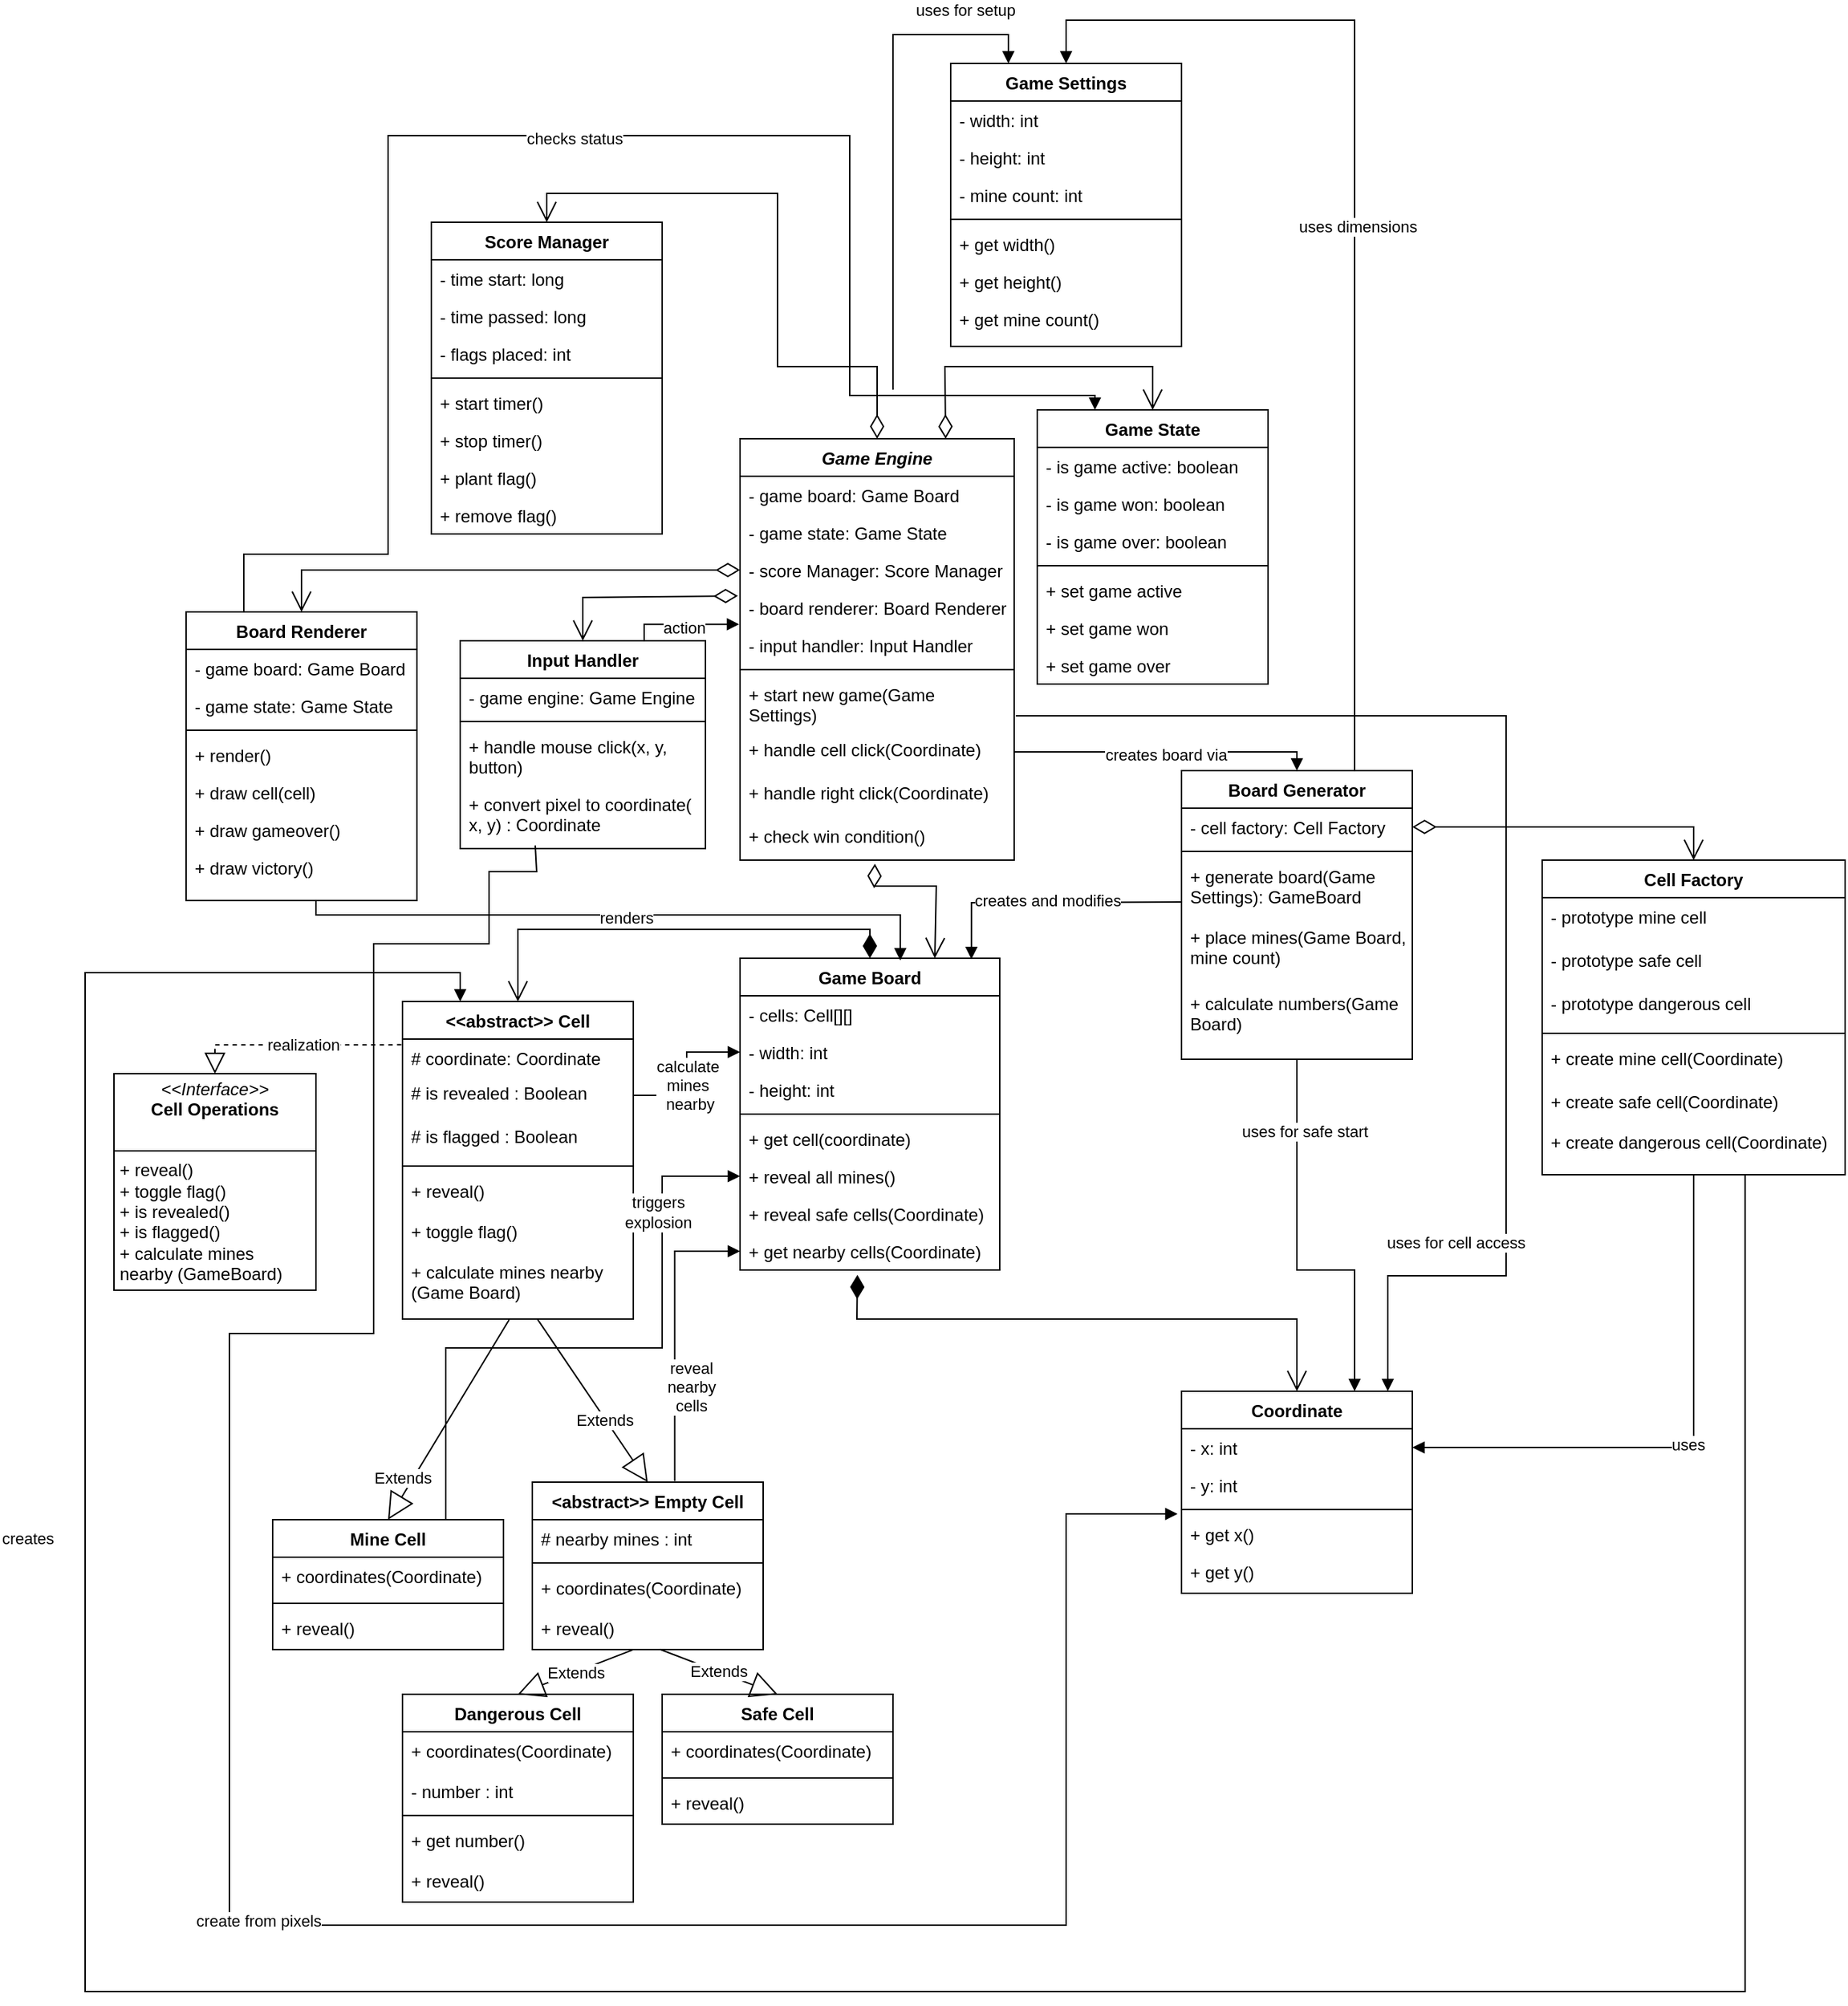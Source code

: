 <mxfile version="28.2.7">
  <diagram id="C5RBs43oDa-KdzZeNtuy" name="Page-1">
    <mxGraphModel dx="2404" dy="883" grid="1" gridSize="10" guides="1" tooltips="1" connect="1" arrows="1" fold="1" page="1" pageScale="1" pageWidth="827" pageHeight="1169" background="#ffffff" math="0" shadow="0">
      <root>
        <mxCell id="WIyWlLk6GJQsqaUBKTNV-0" />
        <mxCell id="WIyWlLk6GJQsqaUBKTNV-1" parent="WIyWlLk6GJQsqaUBKTNV-0" />
        <mxCell id="zkfFHV4jXpPFQw0GAbJ--0" value="Game Engine" style="swimlane;fontStyle=3;align=center;verticalAlign=top;childLayout=stackLayout;horizontal=1;startSize=26;horizontalStack=0;resizeParent=1;resizeLast=0;collapsible=1;marginBottom=0;rounded=0;shadow=0;strokeWidth=1;" parent="WIyWlLk6GJQsqaUBKTNV-1" vertex="1">
          <mxGeometry x="414" y="330" width="190" height="292" as="geometry">
            <mxRectangle x="230" y="140" width="160" height="26" as="alternateBounds" />
          </mxGeometry>
        </mxCell>
        <mxCell id="zkfFHV4jXpPFQw0GAbJ--1" value="- game board: Game Board" style="text;align=left;verticalAlign=top;spacingLeft=4;spacingRight=4;overflow=hidden;rotatable=0;points=[[0,0.5],[1,0.5]];portConstraint=eastwest;" parent="zkfFHV4jXpPFQw0GAbJ--0" vertex="1">
          <mxGeometry y="26" width="190" height="26" as="geometry" />
        </mxCell>
        <mxCell id="zkfFHV4jXpPFQw0GAbJ--2" value="- game state: Game State" style="text;align=left;verticalAlign=top;spacingLeft=4;spacingRight=4;overflow=hidden;rotatable=0;points=[[0,0.5],[1,0.5]];portConstraint=eastwest;rounded=0;shadow=0;html=0;" parent="zkfFHV4jXpPFQw0GAbJ--0" vertex="1">
          <mxGeometry y="52" width="190" height="26" as="geometry" />
        </mxCell>
        <mxCell id="zkfFHV4jXpPFQw0GAbJ--3" value="- score Manager: Score Manager" style="text;align=left;verticalAlign=top;spacingLeft=4;spacingRight=4;overflow=hidden;rotatable=0;points=[[0,0.5],[1,0.5]];portConstraint=eastwest;rounded=0;shadow=0;html=0;" parent="zkfFHV4jXpPFQw0GAbJ--0" vertex="1">
          <mxGeometry y="78" width="190" height="26" as="geometry" />
        </mxCell>
        <mxCell id="9S8VT6qx1uZMwdPPaOd9-127" value="- board renderer: Board Renderer" style="text;align=left;verticalAlign=top;spacingLeft=4;spacingRight=4;overflow=hidden;rotatable=0;points=[[0,0.5],[1,0.5]];portConstraint=eastwest;rounded=0;shadow=0;html=0;" vertex="1" parent="zkfFHV4jXpPFQw0GAbJ--0">
          <mxGeometry y="104" width="190" height="26" as="geometry" />
        </mxCell>
        <mxCell id="9S8VT6qx1uZMwdPPaOd9-128" value="- input handler: Input Handler" style="text;align=left;verticalAlign=top;spacingLeft=4;spacingRight=4;overflow=hidden;rotatable=0;points=[[0,0.5],[1,0.5]];portConstraint=eastwest;rounded=0;shadow=0;html=0;" vertex="1" parent="zkfFHV4jXpPFQw0GAbJ--0">
          <mxGeometry y="130" width="190" height="26" as="geometry" />
        </mxCell>
        <mxCell id="zkfFHV4jXpPFQw0GAbJ--4" value="" style="line;html=1;strokeWidth=1;align=left;verticalAlign=middle;spacingTop=-1;spacingLeft=3;spacingRight=3;rotatable=0;labelPosition=right;points=[];portConstraint=eastwest;" parent="zkfFHV4jXpPFQw0GAbJ--0" vertex="1">
          <mxGeometry y="156" width="190" height="8" as="geometry" />
        </mxCell>
        <mxCell id="zkfFHV4jXpPFQw0GAbJ--5" value="+ start new game(Game &#xa;Settings)" style="text;align=left;verticalAlign=top;spacingLeft=4;spacingRight=4;overflow=hidden;rotatable=0;points=[[0,0.5],[1,0.5]];portConstraint=eastwest;" parent="zkfFHV4jXpPFQw0GAbJ--0" vertex="1">
          <mxGeometry y="164" width="190" height="38" as="geometry" />
        </mxCell>
        <mxCell id="9S8VT6qx1uZMwdPPaOd9-124" value="+ handle cell click(Coordinate)" style="text;align=left;verticalAlign=top;spacingLeft=4;spacingRight=4;overflow=hidden;rotatable=0;points=[[0,0.5],[1,0.5]];portConstraint=eastwest;" vertex="1" parent="zkfFHV4jXpPFQw0GAbJ--0">
          <mxGeometry y="202" width="190" height="30" as="geometry" />
        </mxCell>
        <mxCell id="9S8VT6qx1uZMwdPPaOd9-125" value="+ handle right click(Coordinate)" style="text;align=left;verticalAlign=top;spacingLeft=4;spacingRight=4;overflow=hidden;rotatable=0;points=[[0,0.5],[1,0.5]];portConstraint=eastwest;" vertex="1" parent="zkfFHV4jXpPFQw0GAbJ--0">
          <mxGeometry y="232" width="190" height="30" as="geometry" />
        </mxCell>
        <mxCell id="9S8VT6qx1uZMwdPPaOd9-126" value="+ check win condition()" style="text;align=left;verticalAlign=top;spacingLeft=4;spacingRight=4;overflow=hidden;rotatable=0;points=[[0,0.5],[1,0.5]];portConstraint=eastwest;" vertex="1" parent="zkfFHV4jXpPFQw0GAbJ--0">
          <mxGeometry y="262" width="190" height="30" as="geometry" />
        </mxCell>
        <mxCell id="zkfFHV4jXpPFQw0GAbJ--6" value="&lt;&lt;abstract&gt;&gt; Cell" style="swimlane;fontStyle=1;align=center;verticalAlign=top;childLayout=stackLayout;horizontal=1;startSize=26;horizontalStack=0;resizeParent=1;resizeLast=0;collapsible=1;marginBottom=0;rounded=0;shadow=0;strokeWidth=1;" parent="WIyWlLk6GJQsqaUBKTNV-1" vertex="1">
          <mxGeometry x="180" y="720" width="160" height="220" as="geometry">
            <mxRectangle x="130" y="380" width="160" height="26" as="alternateBounds" />
          </mxGeometry>
        </mxCell>
        <mxCell id="zkfFHV4jXpPFQw0GAbJ--7" value="# coordinate: Coordinate" style="text;align=left;verticalAlign=top;spacingLeft=4;spacingRight=4;overflow=hidden;rotatable=0;points=[[0,0.5],[1,0.5]];portConstraint=eastwest;" parent="zkfFHV4jXpPFQw0GAbJ--6" vertex="1">
          <mxGeometry y="26" width="160" height="24" as="geometry" />
        </mxCell>
        <mxCell id="zkfFHV4jXpPFQw0GAbJ--8" value="# is revealed : Boolean" style="text;align=left;verticalAlign=top;spacingLeft=4;spacingRight=4;overflow=hidden;rotatable=0;points=[[0,0.5],[1,0.5]];portConstraint=eastwest;rounded=0;shadow=0;html=0;" parent="zkfFHV4jXpPFQw0GAbJ--6" vertex="1">
          <mxGeometry y="50" width="160" height="30" as="geometry" />
        </mxCell>
        <mxCell id="9S8VT6qx1uZMwdPPaOd9-115" value="# is flagged : Boolean" style="text;align=left;verticalAlign=top;spacingLeft=4;spacingRight=4;overflow=hidden;rotatable=0;points=[[0,0.5],[1,0.5]];portConstraint=eastwest;rounded=0;shadow=0;html=0;" vertex="1" parent="zkfFHV4jXpPFQw0GAbJ--6">
          <mxGeometry y="80" width="160" height="30" as="geometry" />
        </mxCell>
        <mxCell id="zkfFHV4jXpPFQw0GAbJ--9" value="" style="line;html=1;strokeWidth=1;align=left;verticalAlign=middle;spacingTop=-1;spacingLeft=3;spacingRight=3;rotatable=0;labelPosition=right;points=[];portConstraint=eastwest;" parent="zkfFHV4jXpPFQw0GAbJ--6" vertex="1">
          <mxGeometry y="110" width="160" height="8" as="geometry" />
        </mxCell>
        <mxCell id="zkfFHV4jXpPFQw0GAbJ--11" value="+ reveal()" style="text;align=left;verticalAlign=top;spacingLeft=4;spacingRight=4;overflow=hidden;rotatable=0;points=[[0,0.5],[1,0.5]];portConstraint=eastwest;" parent="zkfFHV4jXpPFQw0GAbJ--6" vertex="1">
          <mxGeometry y="118" width="160" height="28" as="geometry" />
        </mxCell>
        <mxCell id="9S8VT6qx1uZMwdPPaOd9-116" value="+ toggle flag()" style="text;align=left;verticalAlign=top;spacingLeft=4;spacingRight=4;overflow=hidden;rotatable=0;points=[[0,0.5],[1,0.5]];portConstraint=eastwest;" vertex="1" parent="zkfFHV4jXpPFQw0GAbJ--6">
          <mxGeometry y="146" width="160" height="28" as="geometry" />
        </mxCell>
        <mxCell id="9S8VT6qx1uZMwdPPaOd9-117" value="+ calculate mines nearby&#xa;(Game Board)" style="text;align=left;verticalAlign=top;spacingLeft=4;spacingRight=4;overflow=hidden;rotatable=0;points=[[0,0.5],[1,0.5]];portConstraint=eastwest;" vertex="1" parent="zkfFHV4jXpPFQw0GAbJ--6">
          <mxGeometry y="174" width="160" height="46" as="geometry" />
        </mxCell>
        <mxCell id="zkfFHV4jXpPFQw0GAbJ--13" value="&lt;abstract&gt;&gt; Empty Cell" style="swimlane;fontStyle=1;align=center;verticalAlign=top;childLayout=stackLayout;horizontal=1;startSize=26;horizontalStack=0;resizeParent=1;resizeLast=0;collapsible=1;marginBottom=0;rounded=0;shadow=0;strokeWidth=1;" parent="WIyWlLk6GJQsqaUBKTNV-1" vertex="1">
          <mxGeometry x="270" y="1053" width="160" height="116" as="geometry">
            <mxRectangle x="340" y="380" width="170" height="26" as="alternateBounds" />
          </mxGeometry>
        </mxCell>
        <mxCell id="zkfFHV4jXpPFQw0GAbJ--14" value="# nearby mines : int" style="text;align=left;verticalAlign=top;spacingLeft=4;spacingRight=4;overflow=hidden;rotatable=0;points=[[0,0.5],[1,0.5]];portConstraint=eastwest;" parent="zkfFHV4jXpPFQw0GAbJ--13" vertex="1">
          <mxGeometry y="26" width="160" height="26" as="geometry" />
        </mxCell>
        <mxCell id="zkfFHV4jXpPFQw0GAbJ--15" value="" style="line;html=1;strokeWidth=1;align=left;verticalAlign=middle;spacingTop=-1;spacingLeft=3;spacingRight=3;rotatable=0;labelPosition=right;points=[];portConstraint=eastwest;" parent="zkfFHV4jXpPFQw0GAbJ--13" vertex="1">
          <mxGeometry y="52" width="160" height="8" as="geometry" />
        </mxCell>
        <mxCell id="9S8VT6qx1uZMwdPPaOd9-148" value="+ coordinates(Coordinate)" style="text;align=left;verticalAlign=top;spacingLeft=4;spacingRight=4;overflow=hidden;rotatable=0;points=[[0,0.5],[1,0.5]];portConstraint=eastwest;" vertex="1" parent="zkfFHV4jXpPFQw0GAbJ--13">
          <mxGeometry y="60" width="160" height="28" as="geometry" />
        </mxCell>
        <mxCell id="9S8VT6qx1uZMwdPPaOd9-118" value="+ reveal()" style="text;align=left;verticalAlign=top;spacingLeft=4;spacingRight=4;overflow=hidden;rotatable=0;points=[[0,0.5],[1,0.5]];portConstraint=eastwest;" vertex="1" parent="zkfFHV4jXpPFQw0GAbJ--13">
          <mxGeometry y="88" width="160" height="28" as="geometry" />
        </mxCell>
        <mxCell id="zkfFHV4jXpPFQw0GAbJ--17" value="Game Board" style="swimlane;fontStyle=1;align=center;verticalAlign=top;childLayout=stackLayout;horizontal=1;startSize=26;horizontalStack=0;resizeParent=1;resizeLast=0;collapsible=1;marginBottom=0;rounded=0;shadow=0;strokeWidth=1;" parent="WIyWlLk6GJQsqaUBKTNV-1" vertex="1">
          <mxGeometry x="414" y="690" width="180" height="216" as="geometry">
            <mxRectangle x="550" y="140" width="160" height="26" as="alternateBounds" />
          </mxGeometry>
        </mxCell>
        <mxCell id="zkfFHV4jXpPFQw0GAbJ--18" value="- cells: Cell[][]" style="text;align=left;verticalAlign=top;spacingLeft=4;spacingRight=4;overflow=hidden;rotatable=0;points=[[0,0.5],[1,0.5]];portConstraint=eastwest;" parent="zkfFHV4jXpPFQw0GAbJ--17" vertex="1">
          <mxGeometry y="26" width="180" height="26" as="geometry" />
        </mxCell>
        <mxCell id="zkfFHV4jXpPFQw0GAbJ--19" value="- width: int" style="text;align=left;verticalAlign=top;spacingLeft=4;spacingRight=4;overflow=hidden;rotatable=0;points=[[0,0.5],[1,0.5]];portConstraint=eastwest;rounded=0;shadow=0;html=0;" parent="zkfFHV4jXpPFQw0GAbJ--17" vertex="1">
          <mxGeometry y="52" width="180" height="26" as="geometry" />
        </mxCell>
        <mxCell id="zkfFHV4jXpPFQw0GAbJ--20" value="- height: int" style="text;align=left;verticalAlign=top;spacingLeft=4;spacingRight=4;overflow=hidden;rotatable=0;points=[[0,0.5],[1,0.5]];portConstraint=eastwest;rounded=0;shadow=0;html=0;" parent="zkfFHV4jXpPFQw0GAbJ--17" vertex="1">
          <mxGeometry y="78" width="180" height="26" as="geometry" />
        </mxCell>
        <mxCell id="zkfFHV4jXpPFQw0GAbJ--23" value="" style="line;html=1;strokeWidth=1;align=left;verticalAlign=middle;spacingTop=-1;spacingLeft=3;spacingRight=3;rotatable=0;labelPosition=right;points=[];portConstraint=eastwest;" parent="zkfFHV4jXpPFQw0GAbJ--17" vertex="1">
          <mxGeometry y="104" width="180" height="8" as="geometry" />
        </mxCell>
        <mxCell id="zkfFHV4jXpPFQw0GAbJ--22" value="+ get cell(coordinate)" style="text;align=left;verticalAlign=top;spacingLeft=4;spacingRight=4;overflow=hidden;rotatable=0;points=[[0,0.5],[1,0.5]];portConstraint=eastwest;rounded=0;shadow=0;html=0;" parent="zkfFHV4jXpPFQw0GAbJ--17" vertex="1">
          <mxGeometry y="112" width="180" height="26" as="geometry" />
        </mxCell>
        <mxCell id="zkfFHV4jXpPFQw0GAbJ--21" value="+ reveal all mines()" style="text;align=left;verticalAlign=top;spacingLeft=4;spacingRight=4;overflow=hidden;rotatable=0;points=[[0,0.5],[1,0.5]];portConstraint=eastwest;rounded=0;shadow=0;html=0;" parent="zkfFHV4jXpPFQw0GAbJ--17" vertex="1">
          <mxGeometry y="138" width="180" height="26" as="geometry" />
        </mxCell>
        <mxCell id="zkfFHV4jXpPFQw0GAbJ--24" value="+ reveal safe cells(Coordinate)" style="text;align=left;verticalAlign=top;spacingLeft=4;spacingRight=4;overflow=hidden;rotatable=0;points=[[0,0.5],[1,0.5]];portConstraint=eastwest;" parent="zkfFHV4jXpPFQw0GAbJ--17" vertex="1">
          <mxGeometry y="164" width="180" height="26" as="geometry" />
        </mxCell>
        <mxCell id="zkfFHV4jXpPFQw0GAbJ--25" value="+ get nearby cells(Coordinate)" style="text;align=left;verticalAlign=top;spacingLeft=4;spacingRight=4;overflow=hidden;rotatable=0;points=[[0,0.5],[1,0.5]];portConstraint=eastwest;" parent="zkfFHV4jXpPFQw0GAbJ--17" vertex="1">
          <mxGeometry y="190" width="180" height="26" as="geometry" />
        </mxCell>
        <mxCell id="9S8VT6qx1uZMwdPPaOd9-1" value="Dangerous Cell" style="swimlane;fontStyle=1;align=center;verticalAlign=top;childLayout=stackLayout;horizontal=1;startSize=26;horizontalStack=0;resizeParent=1;resizeLast=0;collapsible=1;marginBottom=0;rounded=0;shadow=0;strokeWidth=1;" vertex="1" parent="WIyWlLk6GJQsqaUBKTNV-1">
          <mxGeometry x="180" y="1200" width="160" height="144" as="geometry">
            <mxRectangle x="340" y="380" width="170" height="26" as="alternateBounds" />
          </mxGeometry>
        </mxCell>
        <mxCell id="9S8VT6qx1uZMwdPPaOd9-146" value="+ coordinates(Coordinate)" style="text;align=left;verticalAlign=top;spacingLeft=4;spacingRight=4;overflow=hidden;rotatable=0;points=[[0,0.5],[1,0.5]];portConstraint=eastwest;" vertex="1" parent="9S8VT6qx1uZMwdPPaOd9-1">
          <mxGeometry y="26" width="160" height="28" as="geometry" />
        </mxCell>
        <mxCell id="9S8VT6qx1uZMwdPPaOd9-2" value="- number : int" style="text;align=left;verticalAlign=top;spacingLeft=4;spacingRight=4;overflow=hidden;rotatable=0;points=[[0,0.5],[1,0.5]];portConstraint=eastwest;" vertex="1" parent="9S8VT6qx1uZMwdPPaOd9-1">
          <mxGeometry y="54" width="160" height="26" as="geometry" />
        </mxCell>
        <mxCell id="9S8VT6qx1uZMwdPPaOd9-3" value="" style="line;html=1;strokeWidth=1;align=left;verticalAlign=middle;spacingTop=-1;spacingLeft=3;spacingRight=3;rotatable=0;labelPosition=right;points=[];portConstraint=eastwest;" vertex="1" parent="9S8VT6qx1uZMwdPPaOd9-1">
          <mxGeometry y="80" width="160" height="8" as="geometry" />
        </mxCell>
        <mxCell id="9S8VT6qx1uZMwdPPaOd9-122" value="+ get number()" style="text;align=left;verticalAlign=top;spacingLeft=4;spacingRight=4;overflow=hidden;rotatable=0;points=[[0,0.5],[1,0.5]];portConstraint=eastwest;" vertex="1" parent="9S8VT6qx1uZMwdPPaOd9-1">
          <mxGeometry y="88" width="160" height="28" as="geometry" />
        </mxCell>
        <mxCell id="9S8VT6qx1uZMwdPPaOd9-121" value="+ reveal()" style="text;align=left;verticalAlign=top;spacingLeft=4;spacingRight=4;overflow=hidden;rotatable=0;points=[[0,0.5],[1,0.5]];portConstraint=eastwest;" vertex="1" parent="9S8VT6qx1uZMwdPPaOd9-1">
          <mxGeometry y="116" width="160" height="28" as="geometry" />
        </mxCell>
        <mxCell id="9S8VT6qx1uZMwdPPaOd9-4" value="Mine Cell" style="swimlane;fontStyle=1;align=center;verticalAlign=top;childLayout=stackLayout;horizontal=1;startSize=26;horizontalStack=0;resizeParent=1;resizeLast=0;collapsible=1;marginBottom=0;rounded=0;shadow=0;strokeWidth=1;" vertex="1" parent="WIyWlLk6GJQsqaUBKTNV-1">
          <mxGeometry x="90" y="1079" width="160" height="90" as="geometry">
            <mxRectangle x="340" y="380" width="170" height="26" as="alternateBounds" />
          </mxGeometry>
        </mxCell>
        <mxCell id="9S8VT6qx1uZMwdPPaOd9-147" value="+ coordinates(Coordinate)" style="text;align=left;verticalAlign=top;spacingLeft=4;spacingRight=4;overflow=hidden;rotatable=0;points=[[0,0.5],[1,0.5]];portConstraint=eastwest;" vertex="1" parent="9S8VT6qx1uZMwdPPaOd9-4">
          <mxGeometry y="26" width="160" height="28" as="geometry" />
        </mxCell>
        <mxCell id="9S8VT6qx1uZMwdPPaOd9-6" value="" style="line;html=1;strokeWidth=1;align=left;verticalAlign=middle;spacingTop=-1;spacingLeft=3;spacingRight=3;rotatable=0;labelPosition=right;points=[];portConstraint=eastwest;" vertex="1" parent="9S8VT6qx1uZMwdPPaOd9-4">
          <mxGeometry y="54" width="160" height="8" as="geometry" />
        </mxCell>
        <mxCell id="9S8VT6qx1uZMwdPPaOd9-119" value="+ reveal()" style="text;align=left;verticalAlign=top;spacingLeft=4;spacingRight=4;overflow=hidden;rotatable=0;points=[[0,0.5],[1,0.5]];portConstraint=eastwest;" vertex="1" parent="9S8VT6qx1uZMwdPPaOd9-4">
          <mxGeometry y="62" width="160" height="28" as="geometry" />
        </mxCell>
        <mxCell id="9S8VT6qx1uZMwdPPaOd9-19" value="Game Settings" style="swimlane;fontStyle=1;align=center;verticalAlign=top;childLayout=stackLayout;horizontal=1;startSize=26;horizontalStack=0;resizeParent=1;resizeLast=0;collapsible=1;marginBottom=0;rounded=0;shadow=0;strokeWidth=1;" vertex="1" parent="WIyWlLk6GJQsqaUBKTNV-1">
          <mxGeometry x="560" y="70" width="160" height="196" as="geometry">
            <mxRectangle x="550" y="140" width="160" height="26" as="alternateBounds" />
          </mxGeometry>
        </mxCell>
        <mxCell id="9S8VT6qx1uZMwdPPaOd9-21" value="- width: int" style="text;align=left;verticalAlign=top;spacingLeft=4;spacingRight=4;overflow=hidden;rotatable=0;points=[[0,0.5],[1,0.5]];portConstraint=eastwest;rounded=0;shadow=0;html=0;" vertex="1" parent="9S8VT6qx1uZMwdPPaOd9-19">
          <mxGeometry y="26" width="160" height="26" as="geometry" />
        </mxCell>
        <mxCell id="9S8VT6qx1uZMwdPPaOd9-22" value="- height: int" style="text;align=left;verticalAlign=top;spacingLeft=4;spacingRight=4;overflow=hidden;rotatable=0;points=[[0,0.5],[1,0.5]];portConstraint=eastwest;rounded=0;shadow=0;html=0;" vertex="1" parent="9S8VT6qx1uZMwdPPaOd9-19">
          <mxGeometry y="52" width="160" height="26" as="geometry" />
        </mxCell>
        <mxCell id="9S8VT6qx1uZMwdPPaOd9-23" value="- mine count: int" style="text;align=left;verticalAlign=top;spacingLeft=4;spacingRight=4;overflow=hidden;rotatable=0;points=[[0,0.5],[1,0.5]];portConstraint=eastwest;rounded=0;shadow=0;html=0;" vertex="1" parent="9S8VT6qx1uZMwdPPaOd9-19">
          <mxGeometry y="78" width="160" height="26" as="geometry" />
        </mxCell>
        <mxCell id="9S8VT6qx1uZMwdPPaOd9-25" value="" style="line;html=1;strokeWidth=1;align=left;verticalAlign=middle;spacingTop=-1;spacingLeft=3;spacingRight=3;rotatable=0;labelPosition=right;points=[];portConstraint=eastwest;" vertex="1" parent="9S8VT6qx1uZMwdPPaOd9-19">
          <mxGeometry y="104" width="160" height="8" as="geometry" />
        </mxCell>
        <mxCell id="9S8VT6qx1uZMwdPPaOd9-24" value="+ get width()" style="text;align=left;verticalAlign=top;spacingLeft=4;spacingRight=4;overflow=hidden;rotatable=0;points=[[0,0.5],[1,0.5]];portConstraint=eastwest;rounded=0;shadow=0;html=0;" vertex="1" parent="9S8VT6qx1uZMwdPPaOd9-19">
          <mxGeometry y="112" width="160" height="26" as="geometry" />
        </mxCell>
        <mxCell id="9S8VT6qx1uZMwdPPaOd9-26" value="+ get height()" style="text;align=left;verticalAlign=top;spacingLeft=4;spacingRight=4;overflow=hidden;rotatable=0;points=[[0,0.5],[1,0.5]];portConstraint=eastwest;" vertex="1" parent="9S8VT6qx1uZMwdPPaOd9-19">
          <mxGeometry y="138" width="160" height="26" as="geometry" />
        </mxCell>
        <mxCell id="9S8VT6qx1uZMwdPPaOd9-27" value="+ get mine count()" style="text;align=left;verticalAlign=top;spacingLeft=4;spacingRight=4;overflow=hidden;rotatable=0;points=[[0,0.5],[1,0.5]];portConstraint=eastwest;" vertex="1" parent="9S8VT6qx1uZMwdPPaOd9-19">
          <mxGeometry y="164" width="160" height="26" as="geometry" />
        </mxCell>
        <mxCell id="9S8VT6qx1uZMwdPPaOd9-37" value="Score Manager" style="swimlane;fontStyle=1;align=center;verticalAlign=top;childLayout=stackLayout;horizontal=1;startSize=26;horizontalStack=0;resizeParent=1;resizeLast=0;collapsible=1;marginBottom=0;rounded=0;shadow=0;strokeWidth=1;" vertex="1" parent="WIyWlLk6GJQsqaUBKTNV-1">
          <mxGeometry x="200" y="180" width="160" height="216" as="geometry">
            <mxRectangle x="550" y="140" width="160" height="26" as="alternateBounds" />
          </mxGeometry>
        </mxCell>
        <mxCell id="9S8VT6qx1uZMwdPPaOd9-39" value="- time start: long" style="text;align=left;verticalAlign=top;spacingLeft=4;spacingRight=4;overflow=hidden;rotatable=0;points=[[0,0.5],[1,0.5]];portConstraint=eastwest;rounded=0;shadow=0;html=0;" vertex="1" parent="9S8VT6qx1uZMwdPPaOd9-37">
          <mxGeometry y="26" width="160" height="26" as="geometry" />
        </mxCell>
        <mxCell id="9S8VT6qx1uZMwdPPaOd9-41" value="- time passed: long" style="text;align=left;verticalAlign=top;spacingLeft=4;spacingRight=4;overflow=hidden;rotatable=0;points=[[0,0.5],[1,0.5]];portConstraint=eastwest;rounded=0;shadow=0;html=0;" vertex="1" parent="9S8VT6qx1uZMwdPPaOd9-37">
          <mxGeometry y="52" width="160" height="26" as="geometry" />
        </mxCell>
        <mxCell id="9S8VT6qx1uZMwdPPaOd9-40" value="- flags placed: int" style="text;align=left;verticalAlign=top;spacingLeft=4;spacingRight=4;overflow=hidden;rotatable=0;points=[[0,0.5],[1,0.5]];portConstraint=eastwest;rounded=0;shadow=0;html=0;" vertex="1" parent="9S8VT6qx1uZMwdPPaOd9-37">
          <mxGeometry y="78" width="160" height="26" as="geometry" />
        </mxCell>
        <mxCell id="9S8VT6qx1uZMwdPPaOd9-43" value="" style="line;html=1;strokeWidth=1;align=left;verticalAlign=middle;spacingTop=-1;spacingLeft=3;spacingRight=3;rotatable=0;labelPosition=right;points=[];portConstraint=eastwest;" vertex="1" parent="9S8VT6qx1uZMwdPPaOd9-37">
          <mxGeometry y="104" width="160" height="8" as="geometry" />
        </mxCell>
        <mxCell id="9S8VT6qx1uZMwdPPaOd9-42" value="+ start timer()" style="text;align=left;verticalAlign=top;spacingLeft=4;spacingRight=4;overflow=hidden;rotatable=0;points=[[0,0.5],[1,0.5]];portConstraint=eastwest;rounded=0;shadow=0;html=0;" vertex="1" parent="9S8VT6qx1uZMwdPPaOd9-37">
          <mxGeometry y="112" width="160" height="26" as="geometry" />
        </mxCell>
        <mxCell id="9S8VT6qx1uZMwdPPaOd9-44" value="+ stop timer()" style="text;align=left;verticalAlign=top;spacingLeft=4;spacingRight=4;overflow=hidden;rotatable=0;points=[[0,0.5],[1,0.5]];portConstraint=eastwest;" vertex="1" parent="9S8VT6qx1uZMwdPPaOd9-37">
          <mxGeometry y="138" width="160" height="26" as="geometry" />
        </mxCell>
        <mxCell id="9S8VT6qx1uZMwdPPaOd9-45" value="+ plant flag()" style="text;align=left;verticalAlign=top;spacingLeft=4;spacingRight=4;overflow=hidden;rotatable=0;points=[[0,0.5],[1,0.5]];portConstraint=eastwest;" vertex="1" parent="9S8VT6qx1uZMwdPPaOd9-37">
          <mxGeometry y="164" width="160" height="26" as="geometry" />
        </mxCell>
        <mxCell id="9S8VT6qx1uZMwdPPaOd9-129" value="+ remove flag()" style="text;align=left;verticalAlign=top;spacingLeft=4;spacingRight=4;overflow=hidden;rotatable=0;points=[[0,0.5],[1,0.5]];portConstraint=eastwest;" vertex="1" parent="9S8VT6qx1uZMwdPPaOd9-37">
          <mxGeometry y="190" width="160" height="26" as="geometry" />
        </mxCell>
        <mxCell id="9S8VT6qx1uZMwdPPaOd9-46" value="Board Renderer" style="swimlane;fontStyle=1;align=center;verticalAlign=top;childLayout=stackLayout;horizontal=1;startSize=26;horizontalStack=0;resizeParent=1;resizeLast=0;collapsible=1;marginBottom=0;rounded=0;shadow=0;strokeWidth=1;" vertex="1" parent="WIyWlLk6GJQsqaUBKTNV-1">
          <mxGeometry x="30" y="450" width="160" height="200" as="geometry">
            <mxRectangle x="550" y="140" width="160" height="26" as="alternateBounds" />
          </mxGeometry>
        </mxCell>
        <mxCell id="9S8VT6qx1uZMwdPPaOd9-47" value="- game board: Game Board" style="text;align=left;verticalAlign=top;spacingLeft=4;spacingRight=4;overflow=hidden;rotatable=0;points=[[0,0.5],[1,0.5]];portConstraint=eastwest;" vertex="1" parent="9S8VT6qx1uZMwdPPaOd9-46">
          <mxGeometry y="26" width="160" height="26" as="geometry" />
        </mxCell>
        <mxCell id="9S8VT6qx1uZMwdPPaOd9-48" value="- game state: Game State" style="text;align=left;verticalAlign=top;spacingLeft=4;spacingRight=4;overflow=hidden;rotatable=0;points=[[0,0.5],[1,0.5]];portConstraint=eastwest;rounded=0;shadow=0;html=0;" vertex="1" parent="9S8VT6qx1uZMwdPPaOd9-46">
          <mxGeometry y="52" width="160" height="26" as="geometry" />
        </mxCell>
        <mxCell id="9S8VT6qx1uZMwdPPaOd9-52" value="" style="line;html=1;strokeWidth=1;align=left;verticalAlign=middle;spacingTop=-1;spacingLeft=3;spacingRight=3;rotatable=0;labelPosition=right;points=[];portConstraint=eastwest;" vertex="1" parent="9S8VT6qx1uZMwdPPaOd9-46">
          <mxGeometry y="78" width="160" height="8" as="geometry" />
        </mxCell>
        <mxCell id="9S8VT6qx1uZMwdPPaOd9-50" value="+ render()" style="text;align=left;verticalAlign=top;spacingLeft=4;spacingRight=4;overflow=hidden;rotatable=0;points=[[0,0.5],[1,0.5]];portConstraint=eastwest;rounded=0;shadow=0;html=0;" vertex="1" parent="9S8VT6qx1uZMwdPPaOd9-46">
          <mxGeometry y="86" width="160" height="26" as="geometry" />
        </mxCell>
        <mxCell id="9S8VT6qx1uZMwdPPaOd9-49" value="+ draw cell(cell)" style="text;align=left;verticalAlign=top;spacingLeft=4;spacingRight=4;overflow=hidden;rotatable=0;points=[[0,0.5],[1,0.5]];portConstraint=eastwest;rounded=0;shadow=0;html=0;" vertex="1" parent="9S8VT6qx1uZMwdPPaOd9-46">
          <mxGeometry y="112" width="160" height="26" as="geometry" />
        </mxCell>
        <mxCell id="9S8VT6qx1uZMwdPPaOd9-53" value="+ draw gameover()" style="text;align=left;verticalAlign=top;spacingLeft=4;spacingRight=4;overflow=hidden;rotatable=0;points=[[0,0.5],[1,0.5]];portConstraint=eastwest;" vertex="1" parent="9S8VT6qx1uZMwdPPaOd9-46">
          <mxGeometry y="138" width="160" height="26" as="geometry" />
        </mxCell>
        <mxCell id="9S8VT6qx1uZMwdPPaOd9-54" value="+ draw victory()" style="text;align=left;verticalAlign=top;spacingLeft=4;spacingRight=4;overflow=hidden;rotatable=0;points=[[0,0.5],[1,0.5]];portConstraint=eastwest;" vertex="1" parent="9S8VT6qx1uZMwdPPaOd9-46">
          <mxGeometry y="164" width="160" height="26" as="geometry" />
        </mxCell>
        <mxCell id="9S8VT6qx1uZMwdPPaOd9-55" value="Input Handler" style="swimlane;fontStyle=1;align=center;verticalAlign=top;childLayout=stackLayout;horizontal=1;startSize=26;horizontalStack=0;resizeParent=1;resizeLast=0;collapsible=1;marginBottom=0;rounded=0;shadow=0;strokeWidth=1;" vertex="1" parent="WIyWlLk6GJQsqaUBKTNV-1">
          <mxGeometry x="220" y="470" width="170" height="144" as="geometry">
            <mxRectangle x="550" y="140" width="160" height="26" as="alternateBounds" />
          </mxGeometry>
        </mxCell>
        <mxCell id="9S8VT6qx1uZMwdPPaOd9-56" value="- game engine: Game Engine" style="text;align=left;verticalAlign=top;spacingLeft=4;spacingRight=4;overflow=hidden;rotatable=0;points=[[0,0.5],[1,0.5]];portConstraint=eastwest;" vertex="1" parent="9S8VT6qx1uZMwdPPaOd9-55">
          <mxGeometry y="26" width="170" height="26" as="geometry" />
        </mxCell>
        <mxCell id="9S8VT6qx1uZMwdPPaOd9-61" value="" style="line;html=1;strokeWidth=1;align=left;verticalAlign=middle;spacingTop=-1;spacingLeft=3;spacingRight=3;rotatable=0;labelPosition=right;points=[];portConstraint=eastwest;" vertex="1" parent="9S8VT6qx1uZMwdPPaOd9-55">
          <mxGeometry y="52" width="170" height="8" as="geometry" />
        </mxCell>
        <mxCell id="9S8VT6qx1uZMwdPPaOd9-60" value="+ handle mouse click(x, y, &#xa;button)" style="text;align=left;verticalAlign=top;spacingLeft=4;spacingRight=4;overflow=hidden;rotatable=0;points=[[0,0.5],[1,0.5]];portConstraint=eastwest;rounded=0;shadow=0;html=0;" vertex="1" parent="9S8VT6qx1uZMwdPPaOd9-55">
          <mxGeometry y="60" width="170" height="40" as="geometry" />
        </mxCell>
        <mxCell id="9S8VT6qx1uZMwdPPaOd9-59" value="+ convert pixel to coordinate(&#xa;x, y) : Coordinate" style="text;align=left;verticalAlign=top;spacingLeft=4;spacingRight=4;overflow=hidden;rotatable=0;points=[[0,0.5],[1,0.5]];portConstraint=eastwest;rounded=0;shadow=0;html=0;" vertex="1" parent="9S8VT6qx1uZMwdPPaOd9-55">
          <mxGeometry y="100" width="170" height="40" as="geometry" />
        </mxCell>
        <mxCell id="9S8VT6qx1uZMwdPPaOd9-83" value="Safe Cell" style="swimlane;fontStyle=1;align=center;verticalAlign=top;childLayout=stackLayout;horizontal=1;startSize=26;horizontalStack=0;resizeParent=1;resizeLast=0;collapsible=1;marginBottom=0;rounded=0;shadow=0;strokeWidth=1;" vertex="1" parent="WIyWlLk6GJQsqaUBKTNV-1">
          <mxGeometry x="360" y="1200" width="160" height="90" as="geometry">
            <mxRectangle x="340" y="380" width="170" height="26" as="alternateBounds" />
          </mxGeometry>
        </mxCell>
        <mxCell id="9S8VT6qx1uZMwdPPaOd9-145" value="+ coordinates(Coordinate)" style="text;align=left;verticalAlign=top;spacingLeft=4;spacingRight=4;overflow=hidden;rotatable=0;points=[[0,0.5],[1,0.5]];portConstraint=eastwest;" vertex="1" parent="9S8VT6qx1uZMwdPPaOd9-83">
          <mxGeometry y="26" width="160" height="28" as="geometry" />
        </mxCell>
        <mxCell id="9S8VT6qx1uZMwdPPaOd9-85" value="" style="line;html=1;strokeWidth=1;align=left;verticalAlign=middle;spacingTop=-1;spacingLeft=3;spacingRight=3;rotatable=0;labelPosition=right;points=[];portConstraint=eastwest;" vertex="1" parent="9S8VT6qx1uZMwdPPaOd9-83">
          <mxGeometry y="54" width="160" height="8" as="geometry" />
        </mxCell>
        <mxCell id="9S8VT6qx1uZMwdPPaOd9-120" value="+ reveal()" style="text;align=left;verticalAlign=top;spacingLeft=4;spacingRight=4;overflow=hidden;rotatable=0;points=[[0,0.5],[1,0.5]];portConstraint=eastwest;" vertex="1" parent="9S8VT6qx1uZMwdPPaOd9-83">
          <mxGeometry y="62" width="160" height="28" as="geometry" />
        </mxCell>
        <mxCell id="9S8VT6qx1uZMwdPPaOd9-88" value="Board Generator" style="swimlane;fontStyle=1;align=center;verticalAlign=top;childLayout=stackLayout;horizontal=1;startSize=26;horizontalStack=0;resizeParent=1;resizeLast=0;collapsible=1;marginBottom=0;rounded=0;shadow=0;strokeWidth=1;" vertex="1" parent="WIyWlLk6GJQsqaUBKTNV-1">
          <mxGeometry x="720" y="560" width="160" height="200" as="geometry">
            <mxRectangle x="550" y="140" width="160" height="26" as="alternateBounds" />
          </mxGeometry>
        </mxCell>
        <mxCell id="9S8VT6qx1uZMwdPPaOd9-89" value="- cell factory: Cell Factory" style="text;align=left;verticalAlign=top;spacingLeft=4;spacingRight=4;overflow=hidden;rotatable=0;points=[[0,0.5],[1,0.5]];portConstraint=eastwest;" vertex="1" parent="9S8VT6qx1uZMwdPPaOd9-88">
          <mxGeometry y="26" width="160" height="26" as="geometry" />
        </mxCell>
        <mxCell id="9S8VT6qx1uZMwdPPaOd9-94" value="" style="line;html=1;strokeWidth=1;align=left;verticalAlign=middle;spacingTop=-1;spacingLeft=3;spacingRight=3;rotatable=0;labelPosition=right;points=[];portConstraint=eastwest;" vertex="1" parent="9S8VT6qx1uZMwdPPaOd9-88">
          <mxGeometry y="52" width="160" height="8" as="geometry" />
        </mxCell>
        <mxCell id="9S8VT6qx1uZMwdPPaOd9-95" value="+ generate board(Game&#xa;Settings): GameBoard" style="text;align=left;verticalAlign=top;spacingLeft=4;spacingRight=4;overflow=hidden;rotatable=0;points=[[0,0.5],[1,0.5]];portConstraint=eastwest;" vertex="1" parent="9S8VT6qx1uZMwdPPaOd9-88">
          <mxGeometry y="60" width="160" height="42" as="geometry" />
        </mxCell>
        <mxCell id="9S8VT6qx1uZMwdPPaOd9-96" value="+ place mines(Game Board,&#xa;mine count)" style="text;align=left;verticalAlign=top;spacingLeft=4;spacingRight=4;overflow=hidden;rotatable=0;points=[[0,0.5],[1,0.5]];portConstraint=eastwest;" vertex="1" parent="9S8VT6qx1uZMwdPPaOd9-88">
          <mxGeometry y="102" width="160" height="46" as="geometry" />
        </mxCell>
        <mxCell id="9S8VT6qx1uZMwdPPaOd9-131" value="+ calculate numbers(Game&#xa;Board)" style="text;align=left;verticalAlign=top;spacingLeft=4;spacingRight=4;overflow=hidden;rotatable=0;points=[[0,0.5],[1,0.5]];portConstraint=eastwest;" vertex="1" parent="9S8VT6qx1uZMwdPPaOd9-88">
          <mxGeometry y="148" width="160" height="36" as="geometry" />
        </mxCell>
        <mxCell id="9S8VT6qx1uZMwdPPaOd9-97" value="Game State" style="swimlane;fontStyle=1;align=center;verticalAlign=top;childLayout=stackLayout;horizontal=1;startSize=26;horizontalStack=0;resizeParent=1;resizeLast=0;collapsible=1;marginBottom=0;rounded=0;shadow=0;strokeWidth=1;" vertex="1" parent="WIyWlLk6GJQsqaUBKTNV-1">
          <mxGeometry x="620" y="310" width="160" height="190" as="geometry">
            <mxRectangle x="550" y="140" width="160" height="26" as="alternateBounds" />
          </mxGeometry>
        </mxCell>
        <mxCell id="9S8VT6qx1uZMwdPPaOd9-98" value="- is game active: boolean" style="text;align=left;verticalAlign=top;spacingLeft=4;spacingRight=4;overflow=hidden;rotatable=0;points=[[0,0.5],[1,0.5]];portConstraint=eastwest;" vertex="1" parent="9S8VT6qx1uZMwdPPaOd9-97">
          <mxGeometry y="26" width="160" height="26" as="geometry" />
        </mxCell>
        <mxCell id="9S8VT6qx1uZMwdPPaOd9-99" value="- is game won: boolean" style="text;align=left;verticalAlign=top;spacingLeft=4;spacingRight=4;overflow=hidden;rotatable=0;points=[[0,0.5],[1,0.5]];portConstraint=eastwest;rounded=0;shadow=0;html=0;" vertex="1" parent="9S8VT6qx1uZMwdPPaOd9-97">
          <mxGeometry y="52" width="160" height="26" as="geometry" />
        </mxCell>
        <mxCell id="9S8VT6qx1uZMwdPPaOd9-100" value="- is game over: boolean" style="text;align=left;verticalAlign=top;spacingLeft=4;spacingRight=4;overflow=hidden;rotatable=0;points=[[0,0.5],[1,0.5]];portConstraint=eastwest;rounded=0;shadow=0;html=0;" vertex="1" parent="9S8VT6qx1uZMwdPPaOd9-97">
          <mxGeometry y="78" width="160" height="26" as="geometry" />
        </mxCell>
        <mxCell id="9S8VT6qx1uZMwdPPaOd9-103" value="" style="line;html=1;strokeWidth=1;align=left;verticalAlign=middle;spacingTop=-1;spacingLeft=3;spacingRight=3;rotatable=0;labelPosition=right;points=[];portConstraint=eastwest;" vertex="1" parent="9S8VT6qx1uZMwdPPaOd9-97">
          <mxGeometry y="104" width="160" height="8" as="geometry" />
        </mxCell>
        <mxCell id="9S8VT6qx1uZMwdPPaOd9-102" value="+ set game active" style="text;align=left;verticalAlign=top;spacingLeft=4;spacingRight=4;overflow=hidden;rotatable=0;points=[[0,0.5],[1,0.5]];portConstraint=eastwest;rounded=0;shadow=0;html=0;" vertex="1" parent="9S8VT6qx1uZMwdPPaOd9-97">
          <mxGeometry y="112" width="160" height="26" as="geometry" />
        </mxCell>
        <mxCell id="9S8VT6qx1uZMwdPPaOd9-101" value="+ set game won" style="text;align=left;verticalAlign=top;spacingLeft=4;spacingRight=4;overflow=hidden;rotatable=0;points=[[0,0.5],[1,0.5]];portConstraint=eastwest;rounded=0;shadow=0;html=0;" vertex="1" parent="9S8VT6qx1uZMwdPPaOd9-97">
          <mxGeometry y="138" width="160" height="26" as="geometry" />
        </mxCell>
        <mxCell id="9S8VT6qx1uZMwdPPaOd9-104" value="+ set game over" style="text;align=left;verticalAlign=top;spacingLeft=4;spacingRight=4;overflow=hidden;rotatable=0;points=[[0,0.5],[1,0.5]];portConstraint=eastwest;" vertex="1" parent="9S8VT6qx1uZMwdPPaOd9-97">
          <mxGeometry y="164" width="160" height="26" as="geometry" />
        </mxCell>
        <mxCell id="9S8VT6qx1uZMwdPPaOd9-106" value="Coordinate" style="swimlane;fontStyle=1;align=center;verticalAlign=top;childLayout=stackLayout;horizontal=1;startSize=26;horizontalStack=0;resizeParent=1;resizeLast=0;collapsible=1;marginBottom=0;rounded=0;shadow=0;strokeWidth=1;" vertex="1" parent="WIyWlLk6GJQsqaUBKTNV-1">
          <mxGeometry x="720" y="990" width="160" height="140" as="geometry">
            <mxRectangle x="550" y="140" width="160" height="26" as="alternateBounds" />
          </mxGeometry>
        </mxCell>
        <mxCell id="9S8VT6qx1uZMwdPPaOd9-107" value="- x: int" style="text;align=left;verticalAlign=top;spacingLeft=4;spacingRight=4;overflow=hidden;rotatable=0;points=[[0,0.5],[1,0.5]];portConstraint=eastwest;" vertex="1" parent="9S8VT6qx1uZMwdPPaOd9-106">
          <mxGeometry y="26" width="160" height="26" as="geometry" />
        </mxCell>
        <mxCell id="9S8VT6qx1uZMwdPPaOd9-108" value="- y: int" style="text;align=left;verticalAlign=top;spacingLeft=4;spacingRight=4;overflow=hidden;rotatable=0;points=[[0,0.5],[1,0.5]];portConstraint=eastwest;rounded=0;shadow=0;html=0;" vertex="1" parent="9S8VT6qx1uZMwdPPaOd9-106">
          <mxGeometry y="52" width="160" height="26" as="geometry" />
        </mxCell>
        <mxCell id="9S8VT6qx1uZMwdPPaOd9-112" value="" style="line;html=1;strokeWidth=1;align=left;verticalAlign=middle;spacingTop=-1;spacingLeft=3;spacingRight=3;rotatable=0;labelPosition=right;points=[];portConstraint=eastwest;" vertex="1" parent="9S8VT6qx1uZMwdPPaOd9-106">
          <mxGeometry y="78" width="160" height="8" as="geometry" />
        </mxCell>
        <mxCell id="9S8VT6qx1uZMwdPPaOd9-110" value="+ get x()" style="text;align=left;verticalAlign=top;spacingLeft=4;spacingRight=4;overflow=hidden;rotatable=0;points=[[0,0.5],[1,0.5]];portConstraint=eastwest;rounded=0;shadow=0;html=0;" vertex="1" parent="9S8VT6qx1uZMwdPPaOd9-106">
          <mxGeometry y="86" width="160" height="26" as="geometry" />
        </mxCell>
        <mxCell id="9S8VT6qx1uZMwdPPaOd9-109" value="+ get y()" style="text;align=left;verticalAlign=top;spacingLeft=4;spacingRight=4;overflow=hidden;rotatable=0;points=[[0,0.5],[1,0.5]];portConstraint=eastwest;rounded=0;shadow=0;html=0;" vertex="1" parent="9S8VT6qx1uZMwdPPaOd9-106">
          <mxGeometry y="112" width="160" height="26" as="geometry" />
        </mxCell>
        <mxCell id="9S8VT6qx1uZMwdPPaOd9-133" value="&lt;p style=&quot;margin:0px;margin-top:4px;text-align:center;&quot;&gt;&lt;i&gt;&amp;lt;&amp;lt;Interface&amp;gt;&amp;gt;&lt;/i&gt;&lt;br&gt;&lt;b&gt;Cell Operations&lt;/b&gt;&lt;/p&gt;&lt;p style=&quot;margin:0px;margin-left:4px;&quot;&gt;&lt;br&gt;&lt;/p&gt;&lt;hr size=&quot;1&quot; style=&quot;border-style:solid;&quot;&gt;&lt;p style=&quot;margin:0px;margin-left:4px;&quot;&gt;&lt;span style=&quot;background-color: transparent;&quot;&gt;+ reveal()&lt;/span&gt;&lt;/p&gt;&lt;p style=&quot;margin:0px;margin-left:4px;&quot;&gt;+ toggle flag()&lt;/p&gt;&lt;p style=&quot;margin:0px;margin-left:4px;&quot;&gt;+ is revealed()&lt;/p&gt;&lt;p style=&quot;margin:0px;margin-left:4px;&quot;&gt;+ is flagged()&lt;/p&gt;&lt;p style=&quot;margin:0px;margin-left:4px;&quot;&gt;+ calculate mines nearby&amp;nbsp;&lt;span style=&quot;background-color: transparent; color: light-dark(rgb(0, 0, 0), rgb(255, 255, 255));&quot;&gt;(GameBoard)&lt;/span&gt;&lt;/p&gt;" style="verticalAlign=top;align=left;overflow=fill;html=1;whiteSpace=wrap;" vertex="1" parent="WIyWlLk6GJQsqaUBKTNV-1">
          <mxGeometry x="-20" y="770" width="140" height="150" as="geometry" />
        </mxCell>
        <mxCell id="9S8VT6qx1uZMwdPPaOd9-134" value="" style="endArrow=open;html=1;endSize=12;startArrow=diamondThin;startSize=14;startFill=1;align=left;verticalAlign=bottom;rounded=0;entryX=0.5;entryY=0;entryDx=0;entryDy=0;exitX=0.5;exitY=0;exitDx=0;exitDy=0;" edge="1" parent="WIyWlLk6GJQsqaUBKTNV-1" source="zkfFHV4jXpPFQw0GAbJ--17" target="zkfFHV4jXpPFQw0GAbJ--6">
          <mxGeometry x="-1" y="3" relative="1" as="geometry">
            <mxPoint x="570" y="630" as="sourcePoint" />
            <mxPoint x="480" y="665" as="targetPoint" />
            <Array as="points">
              <mxPoint x="504" y="670" />
              <mxPoint x="260" y="670" />
            </Array>
          </mxGeometry>
        </mxCell>
        <mxCell id="9S8VT6qx1uZMwdPPaOd9-135" value="" style="endArrow=open;html=1;endSize=12;startArrow=diamondThin;startSize=14;startFill=0;align=left;verticalAlign=bottom;rounded=0;exitX=0.492;exitY=1.083;exitDx=0;exitDy=0;exitPerimeter=0;entryX=0.75;entryY=0;entryDx=0;entryDy=0;" edge="1" parent="WIyWlLk6GJQsqaUBKTNV-1" source="9S8VT6qx1uZMwdPPaOd9-126" target="zkfFHV4jXpPFQw0GAbJ--17">
          <mxGeometry x="-1" y="3" relative="1" as="geometry">
            <mxPoint x="220" y="580" as="sourcePoint" />
            <mxPoint x="380" y="580" as="targetPoint" />
            <Array as="points">
              <mxPoint x="507" y="640" />
              <mxPoint x="550" y="640" />
            </Array>
          </mxGeometry>
        </mxCell>
        <mxCell id="9S8VT6qx1uZMwdPPaOd9-136" value="" style="endArrow=open;html=1;endSize=12;startArrow=diamondThin;startSize=14;startFill=0;align=left;verticalAlign=bottom;rounded=0;exitX=0.5;exitY=0;exitDx=0;exitDy=0;entryX=0.5;entryY=0;entryDx=0;entryDy=0;" edge="1" parent="WIyWlLk6GJQsqaUBKTNV-1" source="zkfFHV4jXpPFQw0GAbJ--0" target="9S8VT6qx1uZMwdPPaOd9-37">
          <mxGeometry x="-1" y="3" relative="1" as="geometry">
            <mxPoint x="250" y="560" as="sourcePoint" />
            <mxPoint x="292" y="626" as="targetPoint" />
            <Array as="points">
              <mxPoint x="509" y="280" />
              <mxPoint x="440" y="280" />
              <mxPoint x="440" y="160" />
              <mxPoint x="360" y="160" />
              <mxPoint x="280" y="160" />
            </Array>
          </mxGeometry>
        </mxCell>
        <mxCell id="9S8VT6qx1uZMwdPPaOd9-138" value="" style="endArrow=open;html=1;endSize=12;startArrow=diamondThin;startSize=14;startFill=0;align=left;verticalAlign=bottom;rounded=0;exitX=0.75;exitY=0;exitDx=0;exitDy=0;entryX=0.5;entryY=0;entryDx=0;entryDy=0;" edge="1" parent="WIyWlLk6GJQsqaUBKTNV-1" source="zkfFHV4jXpPFQw0GAbJ--0" target="9S8VT6qx1uZMwdPPaOd9-97">
          <mxGeometry x="-1" y="3" relative="1" as="geometry">
            <mxPoint x="650" y="420" as="sourcePoint" />
            <mxPoint x="560" y="280" as="targetPoint" />
            <Array as="points">
              <mxPoint x="556" y="280" />
              <mxPoint x="700" y="280" />
            </Array>
          </mxGeometry>
        </mxCell>
        <mxCell id="9S8VT6qx1uZMwdPPaOd9-141" value="Extends" style="endArrow=block;endSize=16;endFill=0;html=1;rounded=0;exitX=0.462;exitY=1.011;exitDx=0;exitDy=0;exitPerimeter=0;entryX=0.5;entryY=0;entryDx=0;entryDy=0;" edge="1" parent="WIyWlLk6GJQsqaUBKTNV-1" source="9S8VT6qx1uZMwdPPaOd9-117" target="9S8VT6qx1uZMwdPPaOd9-4">
          <mxGeometry x="0.63" y="-6" width="160" relative="1" as="geometry">
            <mxPoint x="140" y="1070" as="sourcePoint" />
            <mxPoint x="110" y="1140" as="targetPoint" />
            <mxPoint as="offset" />
          </mxGeometry>
        </mxCell>
        <mxCell id="9S8VT6qx1uZMwdPPaOd9-142" value="Extends" style="endArrow=block;endSize=16;endFill=0;html=1;rounded=0;entryX=0.5;entryY=0;entryDx=0;entryDy=0;exitX=0.583;exitY=0.993;exitDx=0;exitDy=0;exitPerimeter=0;" edge="1" parent="WIyWlLk6GJQsqaUBKTNV-1" source="9S8VT6qx1uZMwdPPaOd9-117" target="zkfFHV4jXpPFQw0GAbJ--13">
          <mxGeometry x="0.234" y="-1" width="160" relative="1" as="geometry">
            <mxPoint x="260" y="910" as="sourcePoint" />
            <mxPoint x="30" y="1173" as="targetPoint" />
            <mxPoint as="offset" />
          </mxGeometry>
        </mxCell>
        <mxCell id="9S8VT6qx1uZMwdPPaOd9-143" value="Extends" style="endArrow=block;endSize=16;endFill=0;html=1;rounded=0;exitX=0.553;exitY=0.995;exitDx=0;exitDy=0;exitPerimeter=0;entryX=0.5;entryY=0;entryDx=0;entryDy=0;" edge="1" parent="WIyWlLk6GJQsqaUBKTNV-1" source="9S8VT6qx1uZMwdPPaOd9-118" target="9S8VT6qx1uZMwdPPaOd9-83">
          <mxGeometry x="0.001" width="160" relative="1" as="geometry">
            <mxPoint x="676" y="1130" as="sourcePoint" />
            <mxPoint x="590" y="1163" as="targetPoint" />
            <mxPoint as="offset" />
          </mxGeometry>
        </mxCell>
        <mxCell id="9S8VT6qx1uZMwdPPaOd9-144" value="Extends" style="endArrow=block;endSize=16;endFill=0;html=1;rounded=0;exitX=0.434;exitY=1.011;exitDx=0;exitDy=0;exitPerimeter=0;entryX=0.5;entryY=0;entryDx=0;entryDy=0;" edge="1" parent="WIyWlLk6GJQsqaUBKTNV-1" source="9S8VT6qx1uZMwdPPaOd9-118" target="9S8VT6qx1uZMwdPPaOd9-1">
          <mxGeometry x="0.001" width="160" relative="1" as="geometry">
            <mxPoint x="586" y="1000" as="sourcePoint" />
            <mxPoint x="500" y="1033" as="targetPoint" />
            <mxPoint as="offset" />
          </mxGeometry>
        </mxCell>
        <mxCell id="9S8VT6qx1uZMwdPPaOd9-151" value="" style="endArrow=open;html=1;endSize=12;startArrow=diamondThin;startSize=14;startFill=1;align=left;verticalAlign=bottom;rounded=0;entryX=0.5;entryY=0;entryDx=0;entryDy=0;exitX=0.452;exitY=1.128;exitDx=0;exitDy=0;exitPerimeter=0;" edge="1" parent="WIyWlLk6GJQsqaUBKTNV-1" source="zkfFHV4jXpPFQw0GAbJ--25" target="9S8VT6qx1uZMwdPPaOd9-106">
          <mxGeometry x="-1" y="3" relative="1" as="geometry">
            <mxPoint x="790" y="970" as="sourcePoint" />
            <mxPoint x="640" y="920" as="targetPoint" />
            <Array as="points">
              <mxPoint x="495" y="940" />
              <mxPoint x="800" y="940" />
            </Array>
          </mxGeometry>
        </mxCell>
        <mxCell id="9S8VT6qx1uZMwdPPaOd9-152" value="" style="endArrow=open;html=1;endSize=12;startArrow=diamondThin;startSize=14;startFill=0;align=left;verticalAlign=bottom;rounded=0;entryX=0.5;entryY=0;entryDx=0;entryDy=0;" edge="1" parent="WIyWlLk6GJQsqaUBKTNV-1" target="9S8VT6qx1uZMwdPPaOd9-46">
          <mxGeometry x="-1" y="3" relative="1" as="geometry">
            <mxPoint x="414" y="421" as="sourcePoint" />
            <mxPoint x="852" y="246" as="targetPoint" />
            <Array as="points">
              <mxPoint x="360" y="421" />
              <mxPoint x="110" y="421" />
            </Array>
          </mxGeometry>
        </mxCell>
        <mxCell id="9S8VT6qx1uZMwdPPaOd9-153" value="" style="endArrow=open;html=1;endSize=12;startArrow=diamondThin;startSize=14;startFill=0;align=left;verticalAlign=bottom;rounded=0;entryX=0.5;entryY=0;entryDx=0;entryDy=0;exitX=-0.008;exitY=0.189;exitDx=0;exitDy=0;exitPerimeter=0;" edge="1" parent="WIyWlLk6GJQsqaUBKTNV-1" source="9S8VT6qx1uZMwdPPaOd9-127" target="9S8VT6qx1uZMwdPPaOd9-55">
          <mxGeometry x="-1" y="3" relative="1" as="geometry">
            <mxPoint x="314" y="350" as="sourcePoint" />
            <mxPoint x="10" y="379" as="targetPoint" />
            <Array as="points">
              <mxPoint x="305" y="440" />
            </Array>
          </mxGeometry>
        </mxCell>
        <mxCell id="9S8VT6qx1uZMwdPPaOd9-154" value="" style="endArrow=block;dashed=1;endFill=0;endSize=12;html=1;rounded=0;exitX=-0.005;exitY=0.164;exitDx=0;exitDy=0;entryX=0.5;entryY=0;entryDx=0;entryDy=0;exitPerimeter=0;" edge="1" parent="WIyWlLk6GJQsqaUBKTNV-1" source="zkfFHV4jXpPFQw0GAbJ--7" target="9S8VT6qx1uZMwdPPaOd9-133">
          <mxGeometry width="160" relative="1" as="geometry">
            <mxPoint x="-90" y="780" as="sourcePoint" />
            <mxPoint x="70" y="780" as="targetPoint" />
            <Array as="points">
              <mxPoint x="50" y="750" />
            </Array>
          </mxGeometry>
        </mxCell>
        <mxCell id="9S8VT6qx1uZMwdPPaOd9-155" value="realization" style="edgeLabel;html=1;align=center;verticalAlign=middle;resizable=0;points=[];" vertex="1" connectable="0" parent="9S8VT6qx1uZMwdPPaOd9-154">
          <mxGeometry x="0.708" relative="1" as="geometry">
            <mxPoint x="59" as="offset" />
          </mxGeometry>
        </mxCell>
        <mxCell id="9S8VT6qx1uZMwdPPaOd9-163" value="uses for safe start" style="endArrow=block;endFill=1;html=1;edgeStyle=orthogonalEdgeStyle;align=left;verticalAlign=top;rounded=0;entryX=0.75;entryY=0;entryDx=0;entryDy=0;exitX=0.5;exitY=1;exitDx=0;exitDy=0;" edge="1" parent="WIyWlLk6GJQsqaUBKTNV-1" source="9S8VT6qx1uZMwdPPaOd9-88" target="9S8VT6qx1uZMwdPPaOd9-106">
          <mxGeometry x="-0.725" y="-40" relative="1" as="geometry">
            <mxPoint x="700" y="830" as="sourcePoint" />
            <mxPoint x="930" y="870" as="targetPoint" />
            <Array as="points">
              <mxPoint x="800" y="906" />
              <mxPoint x="840" y="906" />
            </Array>
            <mxPoint as="offset" />
          </mxGeometry>
        </mxCell>
        <mxCell id="9S8VT6qx1uZMwdPPaOd9-165" value="" style="endArrow=block;endFill=1;html=1;edgeStyle=orthogonalEdgeStyle;align=left;verticalAlign=top;rounded=0;entryX=0.891;entryY=0.003;entryDx=0;entryDy=0;entryPerimeter=0;exitX=0;exitY=0.5;exitDx=0;exitDy=0;" edge="1" parent="WIyWlLk6GJQsqaUBKTNV-1" target="zkfFHV4jXpPFQw0GAbJ--17">
          <mxGeometry x="-1" relative="1" as="geometry">
            <mxPoint x="720" y="651" as="sourcePoint" />
            <mxPoint x="780" y="860" as="targetPoint" />
            <mxPoint as="offset" />
          </mxGeometry>
        </mxCell>
        <mxCell id="9S8VT6qx1uZMwdPPaOd9-167" value="creates and modifies" style="edgeLabel;html=1;align=center;verticalAlign=middle;resizable=0;points=[];" vertex="1" connectable="0" parent="9S8VT6qx1uZMwdPPaOd9-165">
          <mxGeometry x="0.007" y="-2" relative="1" as="geometry">
            <mxPoint as="offset" />
          </mxGeometry>
        </mxCell>
        <mxCell id="9S8VT6qx1uZMwdPPaOd9-168" value="" style="endArrow=block;endFill=1;html=1;edgeStyle=orthogonalEdgeStyle;align=left;verticalAlign=top;rounded=0;entryX=0.5;entryY=0;entryDx=0;entryDy=0;exitX=1;exitY=0.5;exitDx=0;exitDy=0;" edge="1" parent="WIyWlLk6GJQsqaUBKTNV-1" source="9S8VT6qx1uZMwdPPaOd9-124" target="9S8VT6qx1uZMwdPPaOd9-88">
          <mxGeometry x="-1" relative="1" as="geometry">
            <mxPoint x="1116" y="460" as="sourcePoint" />
            <mxPoint x="970" y="474" as="targetPoint" />
          </mxGeometry>
        </mxCell>
        <mxCell id="9S8VT6qx1uZMwdPPaOd9-170" value="creates board via" style="edgeLabel;html=1;align=center;verticalAlign=middle;resizable=0;points=[];" vertex="1" connectable="0" parent="9S8VT6qx1uZMwdPPaOd9-168">
          <mxGeometry x="0.007" y="-2" relative="1" as="geometry">
            <mxPoint as="offset" />
          </mxGeometry>
        </mxCell>
        <mxCell id="9S8VT6qx1uZMwdPPaOd9-171" value="" style="endArrow=block;endFill=1;html=1;edgeStyle=orthogonalEdgeStyle;align=left;verticalAlign=top;rounded=0;exitX=1;exitY=0.5;exitDx=0;exitDy=0;entryX=0;entryY=0.5;entryDx=0;entryDy=0;" edge="1" parent="WIyWlLk6GJQsqaUBKTNV-1" source="zkfFHV4jXpPFQw0GAbJ--8" target="zkfFHV4jXpPFQw0GAbJ--19">
          <mxGeometry x="-1" relative="1" as="geometry">
            <mxPoint x="360" y="750" as="sourcePoint" />
            <mxPoint x="410" y="750" as="targetPoint" />
          </mxGeometry>
        </mxCell>
        <mxCell id="9S8VT6qx1uZMwdPPaOd9-173" value="calculate&amp;nbsp;&lt;div&gt;mines&amp;nbsp;&lt;div&gt;nearby&lt;/div&gt;&lt;/div&gt;" style="edgeLabel;html=1;align=center;verticalAlign=middle;resizable=0;points=[];" vertex="1" connectable="0" parent="9S8VT6qx1uZMwdPPaOd9-171">
          <mxGeometry x="-0.237" relative="1" as="geometry">
            <mxPoint x="2" y="-5" as="offset" />
          </mxGeometry>
        </mxCell>
        <mxCell id="9S8VT6qx1uZMwdPPaOd9-174" value="" style="endArrow=block;endFill=1;html=1;edgeStyle=orthogonalEdgeStyle;align=left;verticalAlign=top;rounded=0;exitX=0.75;exitY=0;exitDx=0;exitDy=0;entryX=0;entryY=0.5;entryDx=0;entryDy=0;" edge="1" parent="WIyWlLk6GJQsqaUBKTNV-1" source="9S8VT6qx1uZMwdPPaOd9-4" target="zkfFHV4jXpPFQw0GAbJ--21">
          <mxGeometry x="-1" relative="1" as="geometry">
            <mxPoint x="380" y="940" as="sourcePoint" />
            <mxPoint x="380" y="830" as="targetPoint" />
            <Array as="points">
              <mxPoint x="210" y="960" />
              <mxPoint x="360" y="960" />
              <mxPoint x="360" y="841" />
            </Array>
          </mxGeometry>
        </mxCell>
        <mxCell id="9S8VT6qx1uZMwdPPaOd9-175" value="triggers&lt;div&gt;explosion&lt;/div&gt;" style="edgeLabel;html=1;align=center;verticalAlign=middle;resizable=0;points=[];" vertex="1" connectable="0" parent="9S8VT6qx1uZMwdPPaOd9-174">
          <mxGeometry x="-0.237" relative="1" as="geometry">
            <mxPoint x="97" y="-94" as="offset" />
          </mxGeometry>
        </mxCell>
        <mxCell id="9S8VT6qx1uZMwdPPaOd9-176" value="" style="endArrow=block;endFill=1;html=1;edgeStyle=orthogonalEdgeStyle;align=left;verticalAlign=top;rounded=0;exitX=0.617;exitY=-0.006;exitDx=0;exitDy=0;entryX=0;entryY=0.5;entryDx=0;entryDy=0;exitPerimeter=0;" edge="1" parent="WIyWlLk6GJQsqaUBKTNV-1" source="zkfFHV4jXpPFQw0GAbJ--13" target="zkfFHV4jXpPFQw0GAbJ--25">
          <mxGeometry x="-1" relative="1" as="geometry">
            <mxPoint x="390" y="930" as="sourcePoint" />
            <mxPoint x="464" y="930" as="targetPoint" />
          </mxGeometry>
        </mxCell>
        <mxCell id="9S8VT6qx1uZMwdPPaOd9-177" value="reveal&lt;div&gt;nearby&lt;/div&gt;&lt;div&gt;cells&lt;/div&gt;" style="edgeLabel;html=1;align=center;verticalAlign=middle;resizable=0;points=[];" vertex="1" connectable="0" parent="9S8VT6qx1uZMwdPPaOd9-176">
          <mxGeometry x="-0.237" relative="1" as="geometry">
            <mxPoint x="11" y="12" as="offset" />
          </mxGeometry>
        </mxCell>
        <mxCell id="9S8VT6qx1uZMwdPPaOd9-178" value="" style="endArrow=block;endFill=1;html=1;edgeStyle=orthogonalEdgeStyle;align=left;verticalAlign=top;rounded=0;exitX=0.611;exitY=0;exitDx=0;exitDy=0;entryX=0.25;entryY=0;entryDx=0;entryDy=0;exitPerimeter=0;" edge="1" parent="WIyWlLk6GJQsqaUBKTNV-1" target="9S8VT6qx1uZMwdPPaOd9-19">
          <mxGeometry x="-1" relative="1" as="geometry">
            <mxPoint x="520.02" y="295.96" as="sourcePoint" />
            <mxPoint x="598.25" y="36.94" as="targetPoint" />
            <Array as="points">
              <mxPoint x="520" y="50" />
              <mxPoint x="600" y="50" />
            </Array>
          </mxGeometry>
        </mxCell>
        <mxCell id="9S8VT6qx1uZMwdPPaOd9-179" value="uses for setup" style="edgeLabel;html=1;align=center;verticalAlign=middle;resizable=0;points=[];" vertex="1" connectable="0" parent="9S8VT6qx1uZMwdPPaOd9-178">
          <mxGeometry x="-0.237" relative="1" as="geometry">
            <mxPoint x="50" y="-131" as="offset" />
          </mxGeometry>
        </mxCell>
        <mxCell id="9S8VT6qx1uZMwdPPaOd9-180" value="" style="endArrow=block;endFill=1;html=1;edgeStyle=orthogonalEdgeStyle;align=left;verticalAlign=top;rounded=0;exitX=1.006;exitY=0.738;exitDx=0;exitDy=0;exitPerimeter=0;" edge="1" parent="WIyWlLk6GJQsqaUBKTNV-1" source="zkfFHV4jXpPFQw0GAbJ--5" target="9S8VT6qx1uZMwdPPaOd9-106">
          <mxGeometry x="-1" relative="1" as="geometry">
            <mxPoint x="655.0" y="540.026" as="sourcePoint" />
            <mxPoint x="864" y="988" as="targetPoint" />
            <Array as="points">
              <mxPoint x="945" y="522" />
              <mxPoint x="945" y="910" />
              <mxPoint x="863" y="910" />
            </Array>
          </mxGeometry>
        </mxCell>
        <mxCell id="9S8VT6qx1uZMwdPPaOd9-181" value="uses for cell access" style="edgeLabel;html=1;align=center;verticalAlign=middle;resizable=0;points=[];" vertex="1" connectable="0" parent="9S8VT6qx1uZMwdPPaOd9-180">
          <mxGeometry x="-0.237" relative="1" as="geometry">
            <mxPoint x="-35" y="365" as="offset" />
          </mxGeometry>
        </mxCell>
        <mxCell id="9S8VT6qx1uZMwdPPaOd9-182" value="" style="endArrow=block;endFill=1;html=1;edgeStyle=orthogonalEdgeStyle;align=left;verticalAlign=top;rounded=0;entryX=0.5;entryY=0;entryDx=0;entryDy=0;exitX=0.75;exitY=0;exitDx=0;exitDy=0;" edge="1" parent="WIyWlLk6GJQsqaUBKTNV-1" source="9S8VT6qx1uZMwdPPaOd9-88" target="9S8VT6qx1uZMwdPPaOd9-19">
          <mxGeometry x="-1" relative="1" as="geometry">
            <mxPoint x="827" y="420" as="sourcePoint" />
            <mxPoint x="1023" y="433" as="targetPoint" />
            <Array as="points">
              <mxPoint x="840" y="40" />
              <mxPoint x="640" y="40" />
            </Array>
          </mxGeometry>
        </mxCell>
        <mxCell id="9S8VT6qx1uZMwdPPaOd9-183" value="uses dimensions" style="edgeLabel;html=1;align=center;verticalAlign=middle;resizable=0;points=[];" vertex="1" connectable="0" parent="9S8VT6qx1uZMwdPPaOd9-182">
          <mxGeometry x="0.007" y="-2" relative="1" as="geometry">
            <mxPoint as="offset" />
          </mxGeometry>
        </mxCell>
        <mxCell id="9S8VT6qx1uZMwdPPaOd9-186" value="" style="endArrow=block;endFill=1;html=1;edgeStyle=orthogonalEdgeStyle;align=left;verticalAlign=top;rounded=0;entryX=0.617;entryY=0.007;entryDx=0;entryDy=0;entryPerimeter=0;" edge="1" parent="WIyWlLk6GJQsqaUBKTNV-1" target="zkfFHV4jXpPFQw0GAbJ--17">
          <mxGeometry x="-1" relative="1" as="geometry">
            <mxPoint x="120" y="650" as="sourcePoint" />
            <mxPoint x="466" y="643" as="targetPoint" />
            <Array as="points">
              <mxPoint x="120" y="660" />
              <mxPoint x="525" y="660" />
            </Array>
          </mxGeometry>
        </mxCell>
        <mxCell id="9S8VT6qx1uZMwdPPaOd9-187" value="renders" style="edgeLabel;html=1;align=center;verticalAlign=middle;resizable=0;points=[];" vertex="1" connectable="0" parent="9S8VT6qx1uZMwdPPaOd9-186">
          <mxGeometry x="0.007" y="-2" relative="1" as="geometry">
            <mxPoint as="offset" />
          </mxGeometry>
        </mxCell>
        <mxCell id="9S8VT6qx1uZMwdPPaOd9-188" value="" style="endArrow=block;endFill=1;html=1;edgeStyle=orthogonalEdgeStyle;align=left;verticalAlign=top;rounded=0;exitX=0.25;exitY=0;exitDx=0;exitDy=0;entryX=0.25;entryY=0;entryDx=0;entryDy=0;" edge="1" parent="WIyWlLk6GJQsqaUBKTNV-1" source="9S8VT6qx1uZMwdPPaOd9-46" target="9S8VT6qx1uZMwdPPaOd9-97">
          <mxGeometry x="-1" relative="1" as="geometry">
            <mxPoint x="90" y="340" as="sourcePoint" />
            <mxPoint x="490" y="260" as="targetPoint" />
            <Array as="points">
              <mxPoint x="70" y="410" />
              <mxPoint x="170" y="410" />
              <mxPoint x="170" y="120" />
              <mxPoint x="490" y="120" />
              <mxPoint x="490" y="300" />
              <mxPoint x="660" y="300" />
            </Array>
          </mxGeometry>
        </mxCell>
        <mxCell id="9S8VT6qx1uZMwdPPaOd9-189" value="checks status" style="edgeLabel;html=1;align=center;verticalAlign=middle;resizable=0;points=[];" vertex="1" connectable="0" parent="9S8VT6qx1uZMwdPPaOd9-188">
          <mxGeometry x="0.007" y="-2" relative="1" as="geometry">
            <mxPoint as="offset" />
          </mxGeometry>
        </mxCell>
        <mxCell id="9S8VT6qx1uZMwdPPaOd9-190" value="" style="endArrow=block;endFill=1;html=1;edgeStyle=orthogonalEdgeStyle;align=left;verticalAlign=top;rounded=0;entryX=-0.003;entryY=0.945;entryDx=0;entryDy=0;exitX=0.75;exitY=0;exitDx=0;exitDy=0;entryPerimeter=0;" edge="1" parent="WIyWlLk6GJQsqaUBKTNV-1" source="9S8VT6qx1uZMwdPPaOd9-55" target="9S8VT6qx1uZMwdPPaOd9-127">
          <mxGeometry x="-1" relative="1" as="geometry">
            <mxPoint x="330" y="460" as="sourcePoint" />
            <mxPoint x="526" y="473" as="targetPoint" />
          </mxGeometry>
        </mxCell>
        <mxCell id="9S8VT6qx1uZMwdPPaOd9-191" value="action" style="edgeLabel;html=1;align=center;verticalAlign=middle;resizable=0;points=[];" vertex="1" connectable="0" parent="9S8VT6qx1uZMwdPPaOd9-190">
          <mxGeometry x="0.007" y="-2" relative="1" as="geometry">
            <mxPoint as="offset" />
          </mxGeometry>
        </mxCell>
        <mxCell id="9S8VT6qx1uZMwdPPaOd9-193" value="" style="endArrow=block;endFill=1;html=1;edgeStyle=orthogonalEdgeStyle;align=left;verticalAlign=top;rounded=0;entryX=-0.017;entryY=-0.038;entryDx=0;entryDy=0;entryPerimeter=0;exitX=0.306;exitY=1.045;exitDx=0;exitDy=0;exitPerimeter=0;" edge="1" parent="WIyWlLk6GJQsqaUBKTNV-1" source="9S8VT6qx1uZMwdPPaOd9-59" target="9S8VT6qx1uZMwdPPaOd9-110">
          <mxGeometry x="-1" relative="1" as="geometry">
            <mxPoint x="273" y="620" as="sourcePoint" />
            <mxPoint x="640" y="1340" as="targetPoint" />
            <Array as="points">
              <mxPoint x="273" y="612" />
              <mxPoint x="273" y="630" />
              <mxPoint x="240" y="630" />
              <mxPoint x="240" y="680" />
              <mxPoint x="160" y="680" />
              <mxPoint x="160" y="950" />
              <mxPoint x="60" y="950" />
              <mxPoint x="60" y="1360" />
              <mxPoint x="640" y="1360" />
              <mxPoint x="640" y="1075" />
            </Array>
          </mxGeometry>
        </mxCell>
        <mxCell id="9S8VT6qx1uZMwdPPaOd9-194" value="create from pixels" style="edgeLabel;html=1;align=center;verticalAlign=middle;resizable=0;points=[];" vertex="1" connectable="0" parent="9S8VT6qx1uZMwdPPaOd9-193">
          <mxGeometry x="0.007" y="-2" relative="1" as="geometry">
            <mxPoint x="22" as="offset" />
          </mxGeometry>
        </mxCell>
        <mxCell id="9S8VT6qx1uZMwdPPaOd9-196" value="Cell Factory" style="swimlane;fontStyle=1;align=center;verticalAlign=top;childLayout=stackLayout;horizontal=1;startSize=26;horizontalStack=0;resizeParent=1;resizeLast=0;collapsible=1;marginBottom=0;rounded=0;shadow=0;strokeWidth=1;" vertex="1" parent="WIyWlLk6GJQsqaUBKTNV-1">
          <mxGeometry x="970" y="622" width="210" height="218" as="geometry">
            <mxRectangle x="550" y="140" width="160" height="26" as="alternateBounds" />
          </mxGeometry>
        </mxCell>
        <mxCell id="9S8VT6qx1uZMwdPPaOd9-207" value="- prototype mine cell" style="text;align=left;verticalAlign=top;spacingLeft=4;spacingRight=4;overflow=hidden;rotatable=0;points=[[0,0.5],[1,0.5]];portConstraint=eastwest;" vertex="1" parent="9S8VT6qx1uZMwdPPaOd9-196">
          <mxGeometry y="26" width="210" height="30" as="geometry" />
        </mxCell>
        <mxCell id="9S8VT6qx1uZMwdPPaOd9-208" value="- prototype safe cell" style="text;align=left;verticalAlign=top;spacingLeft=4;spacingRight=4;overflow=hidden;rotatable=0;points=[[0,0.5],[1,0.5]];portConstraint=eastwest;" vertex="1" parent="9S8VT6qx1uZMwdPPaOd9-196">
          <mxGeometry y="56" width="210" height="30" as="geometry" />
        </mxCell>
        <mxCell id="9S8VT6qx1uZMwdPPaOd9-209" value="- prototype dangerous cell" style="text;align=left;verticalAlign=top;spacingLeft=4;spacingRight=4;overflow=hidden;rotatable=0;points=[[0,0.5],[1,0.5]];portConstraint=eastwest;" vertex="1" parent="9S8VT6qx1uZMwdPPaOd9-196">
          <mxGeometry y="86" width="210" height="30" as="geometry" />
        </mxCell>
        <mxCell id="9S8VT6qx1uZMwdPPaOd9-198" value="" style="line;html=1;strokeWidth=1;align=left;verticalAlign=middle;spacingTop=-1;spacingLeft=3;spacingRight=3;rotatable=0;labelPosition=right;points=[];portConstraint=eastwest;" vertex="1" parent="9S8VT6qx1uZMwdPPaOd9-196">
          <mxGeometry y="116" width="210" height="8" as="geometry" />
        </mxCell>
        <mxCell id="9S8VT6qx1uZMwdPPaOd9-199" value="+ create mine cell(Coordinate)" style="text;align=left;verticalAlign=top;spacingLeft=4;spacingRight=4;overflow=hidden;rotatable=0;points=[[0,0.5],[1,0.5]];portConstraint=eastwest;" vertex="1" parent="9S8VT6qx1uZMwdPPaOd9-196">
          <mxGeometry y="124" width="210" height="30" as="geometry" />
        </mxCell>
        <mxCell id="9S8VT6qx1uZMwdPPaOd9-200" value="+ create safe cell(Coordinate)" style="text;align=left;verticalAlign=top;spacingLeft=4;spacingRight=4;overflow=hidden;rotatable=0;points=[[0,0.5],[1,0.5]];portConstraint=eastwest;" vertex="1" parent="9S8VT6qx1uZMwdPPaOd9-196">
          <mxGeometry y="154" width="210" height="28" as="geometry" />
        </mxCell>
        <mxCell id="9S8VT6qx1uZMwdPPaOd9-201" value="+ create dangerous cell(Coordinate)" style="text;align=left;verticalAlign=top;spacingLeft=4;spacingRight=4;overflow=hidden;rotatable=0;points=[[0,0.5],[1,0.5]];portConstraint=eastwest;" vertex="1" parent="9S8VT6qx1uZMwdPPaOd9-196">
          <mxGeometry y="182" width="210" height="36" as="geometry" />
        </mxCell>
        <mxCell id="9S8VT6qx1uZMwdPPaOd9-202" value="" style="endArrow=open;html=1;endSize=12;startArrow=diamondThin;startSize=14;startFill=0;edgeStyle=orthogonalEdgeStyle;align=left;verticalAlign=bottom;rounded=0;exitX=1;exitY=0.5;exitDx=0;exitDy=0;entryX=0.5;entryY=0;entryDx=0;entryDy=0;" edge="1" parent="WIyWlLk6GJQsqaUBKTNV-1" source="9S8VT6qx1uZMwdPPaOd9-89" target="9S8VT6qx1uZMwdPPaOd9-196">
          <mxGeometry x="-1" y="3" relative="1" as="geometry">
            <mxPoint x="990" y="560" as="sourcePoint" />
            <mxPoint x="1150" y="560" as="targetPoint" />
          </mxGeometry>
        </mxCell>
        <mxCell id="9S8VT6qx1uZMwdPPaOd9-203" value="" style="endArrow=block;endFill=1;html=1;edgeStyle=orthogonalEdgeStyle;align=left;verticalAlign=top;rounded=0;entryX=1;entryY=0.5;entryDx=0;entryDy=0;exitX=0.5;exitY=1;exitDx=0;exitDy=0;" edge="1" parent="WIyWlLk6GJQsqaUBKTNV-1" source="9S8VT6qx1uZMwdPPaOd9-196" target="9S8VT6qx1uZMwdPPaOd9-107">
          <mxGeometry x="-1" relative="1" as="geometry">
            <mxPoint x="1196" y="840" as="sourcePoint" />
            <mxPoint x="1050" y="880" as="targetPoint" />
            <mxPoint as="offset" />
          </mxGeometry>
        </mxCell>
        <mxCell id="9S8VT6qx1uZMwdPPaOd9-204" value="uses" style="edgeLabel;html=1;align=center;verticalAlign=middle;resizable=0;points=[];" vertex="1" connectable="0" parent="9S8VT6qx1uZMwdPPaOd9-203">
          <mxGeometry x="0.007" y="-2" relative="1" as="geometry">
            <mxPoint as="offset" />
          </mxGeometry>
        </mxCell>
        <mxCell id="9S8VT6qx1uZMwdPPaOd9-205" value="" style="endArrow=block;endFill=1;html=1;edgeStyle=orthogonalEdgeStyle;align=left;verticalAlign=top;rounded=0;entryX=0.25;entryY=0;entryDx=0;entryDy=0;exitX=0.67;exitY=1.006;exitDx=0;exitDy=0;exitPerimeter=0;" edge="1" parent="WIyWlLk6GJQsqaUBKTNV-1" source="9S8VT6qx1uZMwdPPaOd9-201" target="zkfFHV4jXpPFQw0GAbJ--6">
          <mxGeometry x="-1" relative="1" as="geometry">
            <mxPoint x="1110" y="850" as="sourcePoint" />
            <mxPoint x="230" y="700" as="targetPoint" />
            <mxPoint as="offset" />
            <Array as="points">
              <mxPoint x="1111" y="1406" />
              <mxPoint x="-40" y="1406" />
              <mxPoint x="-40" y="700" />
              <mxPoint x="220" y="700" />
            </Array>
          </mxGeometry>
        </mxCell>
        <mxCell id="9S8VT6qx1uZMwdPPaOd9-206" value="creates" style="edgeLabel;html=1;align=center;verticalAlign=middle;resizable=0;points=[];" vertex="1" connectable="0" parent="9S8VT6qx1uZMwdPPaOd9-205">
          <mxGeometry x="0.007" y="-2" relative="1" as="geometry">
            <mxPoint x="-396" y="-312" as="offset" />
          </mxGeometry>
        </mxCell>
      </root>
    </mxGraphModel>
  </diagram>
</mxfile>
